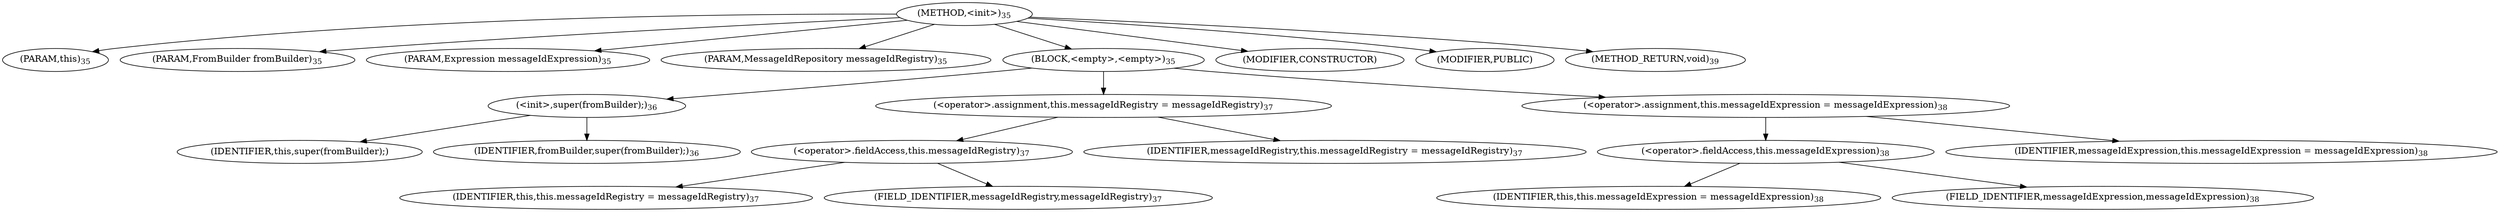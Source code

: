 digraph "&lt;init&gt;" {  
"16" [label = <(METHOD,&lt;init&gt;)<SUB>35</SUB>> ]
"4" [label = <(PARAM,this)<SUB>35</SUB>> ]
"17" [label = <(PARAM,FromBuilder fromBuilder)<SUB>35</SUB>> ]
"18" [label = <(PARAM,Expression messageIdExpression)<SUB>35</SUB>> ]
"19" [label = <(PARAM,MessageIdRepository messageIdRegistry)<SUB>35</SUB>> ]
"20" [label = <(BLOCK,&lt;empty&gt;,&lt;empty&gt;)<SUB>35</SUB>> ]
"21" [label = <(&lt;init&gt;,super(fromBuilder);)<SUB>36</SUB>> ]
"3" [label = <(IDENTIFIER,this,super(fromBuilder);)> ]
"22" [label = <(IDENTIFIER,fromBuilder,super(fromBuilder);)<SUB>36</SUB>> ]
"23" [label = <(&lt;operator&gt;.assignment,this.messageIdRegistry = messageIdRegistry)<SUB>37</SUB>> ]
"24" [label = <(&lt;operator&gt;.fieldAccess,this.messageIdRegistry)<SUB>37</SUB>> ]
"5" [label = <(IDENTIFIER,this,this.messageIdRegistry = messageIdRegistry)<SUB>37</SUB>> ]
"25" [label = <(FIELD_IDENTIFIER,messageIdRegistry,messageIdRegistry)<SUB>37</SUB>> ]
"26" [label = <(IDENTIFIER,messageIdRegistry,this.messageIdRegistry = messageIdRegistry)<SUB>37</SUB>> ]
"27" [label = <(&lt;operator&gt;.assignment,this.messageIdExpression = messageIdExpression)<SUB>38</SUB>> ]
"28" [label = <(&lt;operator&gt;.fieldAccess,this.messageIdExpression)<SUB>38</SUB>> ]
"6" [label = <(IDENTIFIER,this,this.messageIdExpression = messageIdExpression)<SUB>38</SUB>> ]
"29" [label = <(FIELD_IDENTIFIER,messageIdExpression,messageIdExpression)<SUB>38</SUB>> ]
"30" [label = <(IDENTIFIER,messageIdExpression,this.messageIdExpression = messageIdExpression)<SUB>38</SUB>> ]
"31" [label = <(MODIFIER,CONSTRUCTOR)> ]
"32" [label = <(MODIFIER,PUBLIC)> ]
"33" [label = <(METHOD_RETURN,void)<SUB>39</SUB>> ]
  "16" -> "4" 
  "16" -> "17" 
  "16" -> "18" 
  "16" -> "19" 
  "16" -> "20" 
  "16" -> "31" 
  "16" -> "32" 
  "16" -> "33" 
  "20" -> "21" 
  "20" -> "23" 
  "20" -> "27" 
  "21" -> "3" 
  "21" -> "22" 
  "23" -> "24" 
  "23" -> "26" 
  "24" -> "5" 
  "24" -> "25" 
  "27" -> "28" 
  "27" -> "30" 
  "28" -> "6" 
  "28" -> "29" 
}
